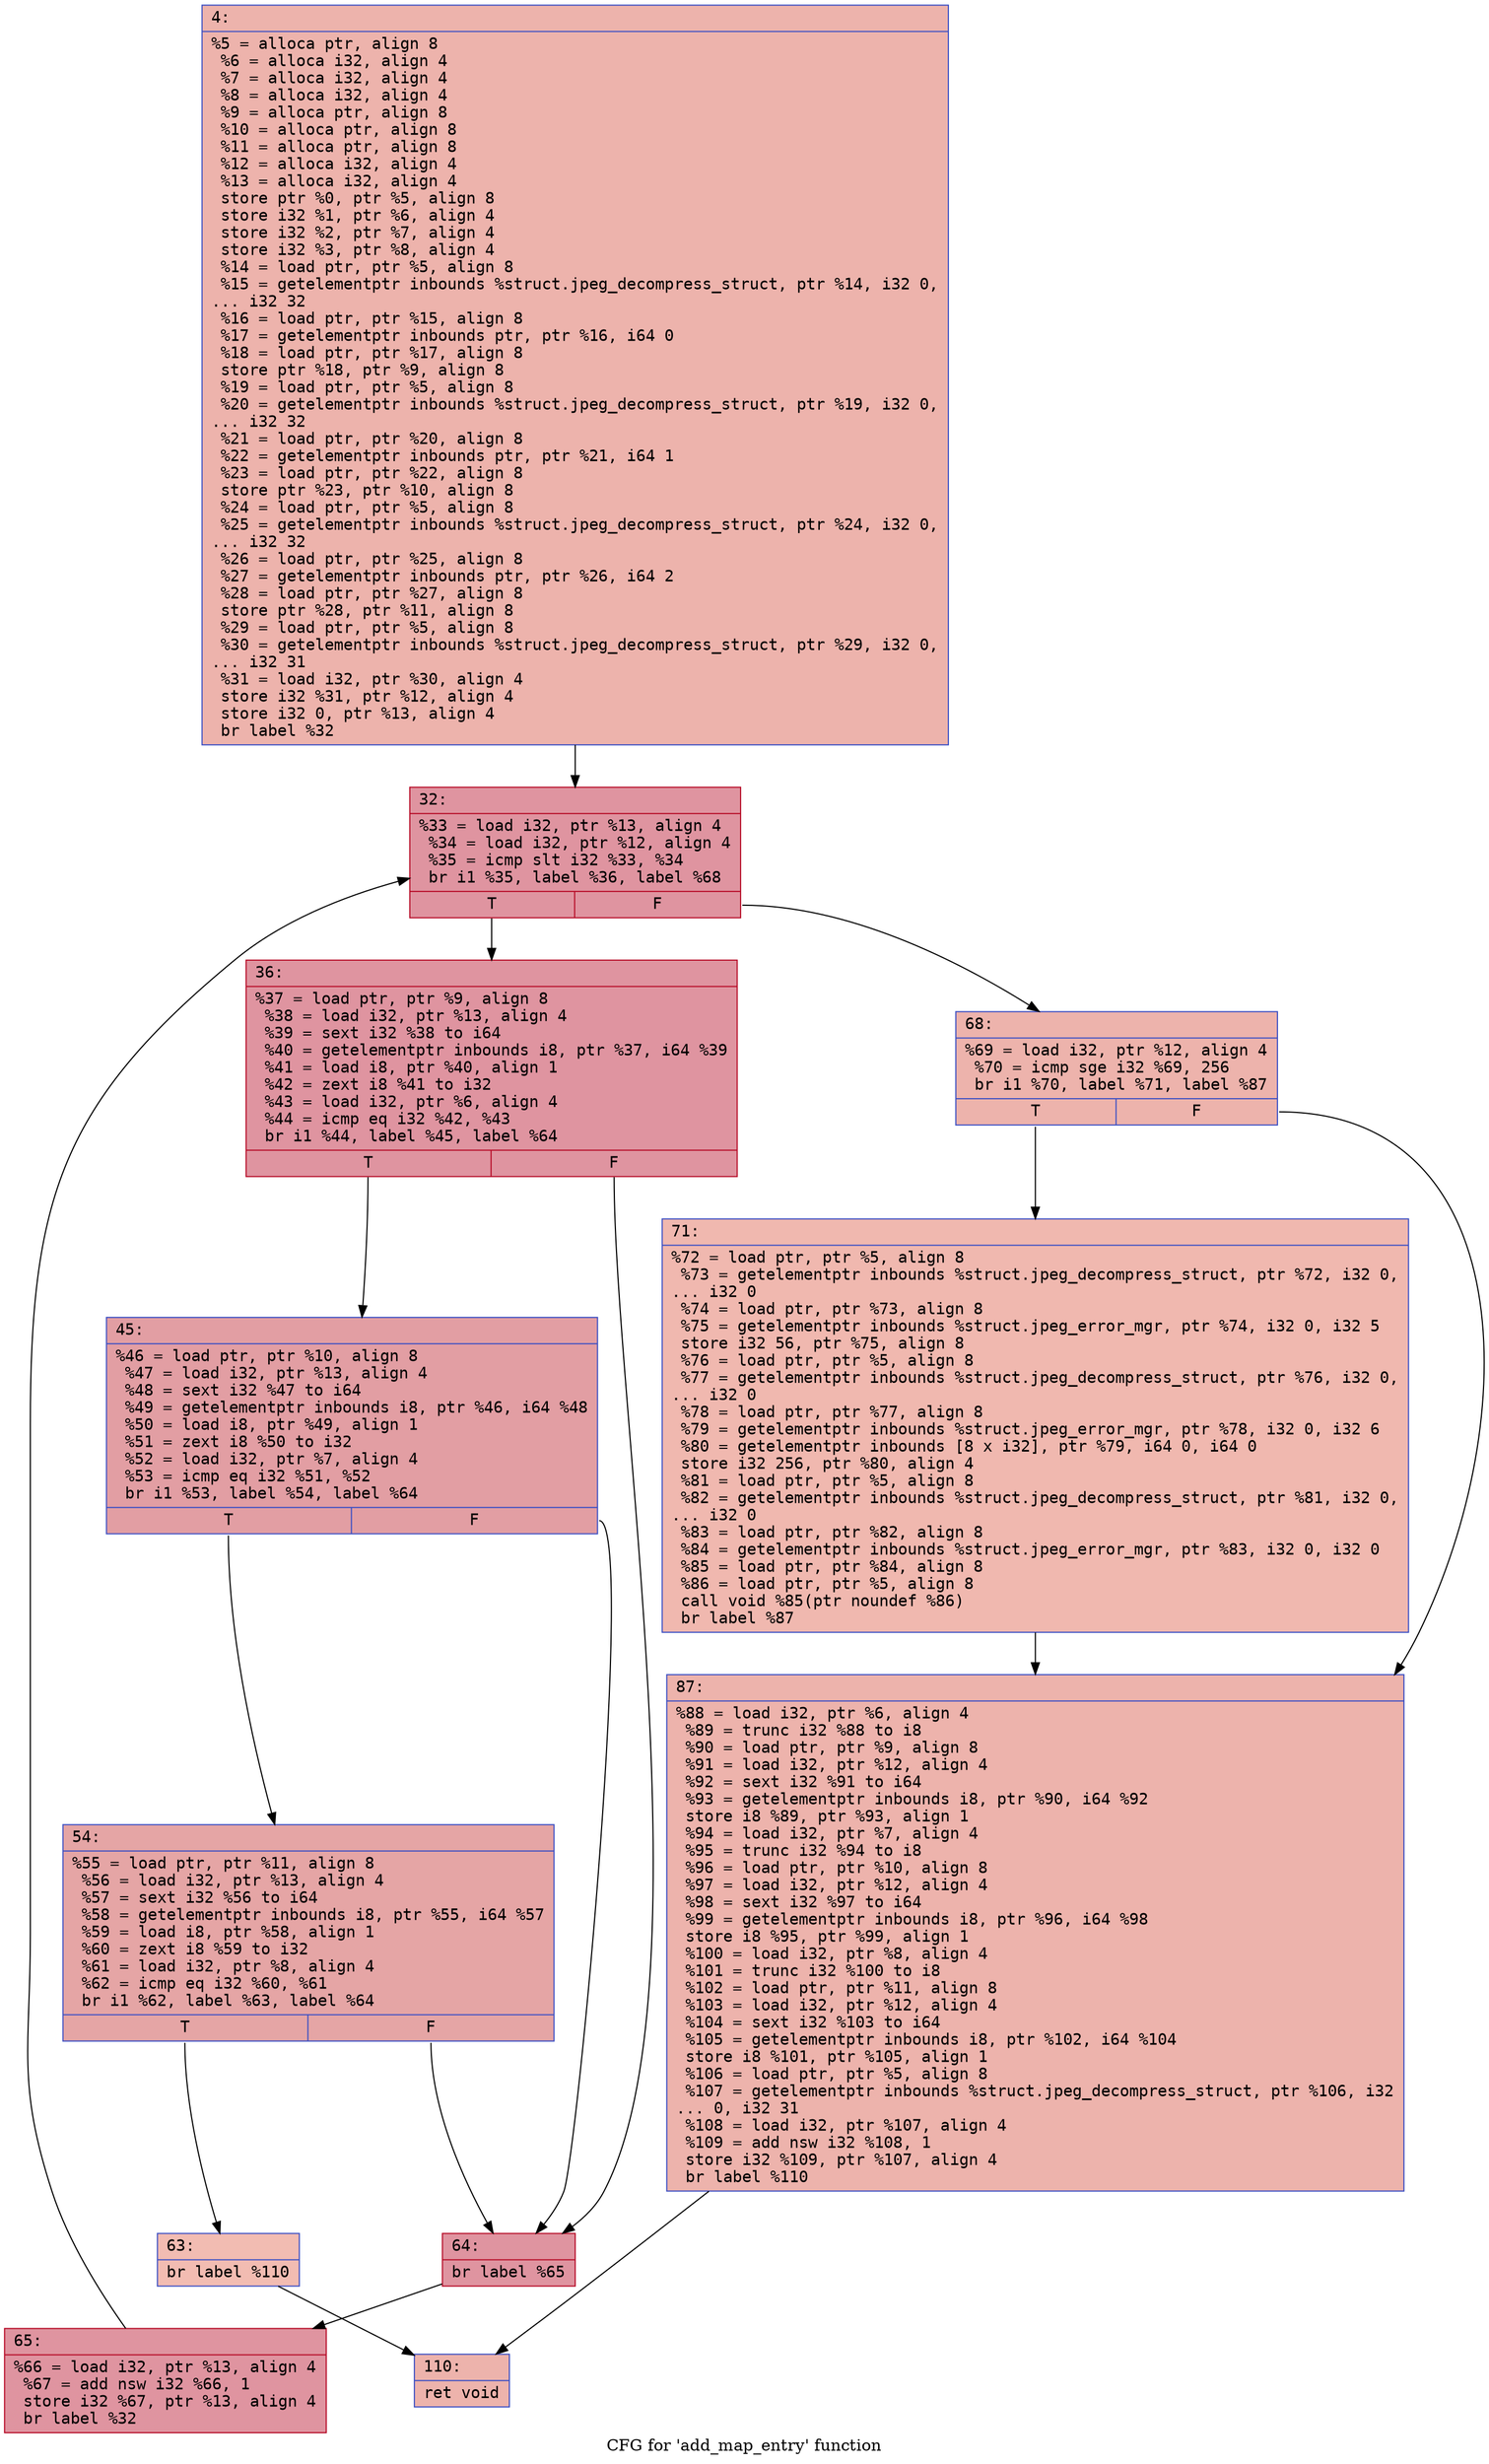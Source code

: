 digraph "CFG for 'add_map_entry' function" {
	label="CFG for 'add_map_entry' function";

	Node0x600003327250 [shape=record,color="#3d50c3ff", style=filled, fillcolor="#d6524470" fontname="Courier",label="{4:\l|  %5 = alloca ptr, align 8\l  %6 = alloca i32, align 4\l  %7 = alloca i32, align 4\l  %8 = alloca i32, align 4\l  %9 = alloca ptr, align 8\l  %10 = alloca ptr, align 8\l  %11 = alloca ptr, align 8\l  %12 = alloca i32, align 4\l  %13 = alloca i32, align 4\l  store ptr %0, ptr %5, align 8\l  store i32 %1, ptr %6, align 4\l  store i32 %2, ptr %7, align 4\l  store i32 %3, ptr %8, align 4\l  %14 = load ptr, ptr %5, align 8\l  %15 = getelementptr inbounds %struct.jpeg_decompress_struct, ptr %14, i32 0,\l... i32 32\l  %16 = load ptr, ptr %15, align 8\l  %17 = getelementptr inbounds ptr, ptr %16, i64 0\l  %18 = load ptr, ptr %17, align 8\l  store ptr %18, ptr %9, align 8\l  %19 = load ptr, ptr %5, align 8\l  %20 = getelementptr inbounds %struct.jpeg_decompress_struct, ptr %19, i32 0,\l... i32 32\l  %21 = load ptr, ptr %20, align 8\l  %22 = getelementptr inbounds ptr, ptr %21, i64 1\l  %23 = load ptr, ptr %22, align 8\l  store ptr %23, ptr %10, align 8\l  %24 = load ptr, ptr %5, align 8\l  %25 = getelementptr inbounds %struct.jpeg_decompress_struct, ptr %24, i32 0,\l... i32 32\l  %26 = load ptr, ptr %25, align 8\l  %27 = getelementptr inbounds ptr, ptr %26, i64 2\l  %28 = load ptr, ptr %27, align 8\l  store ptr %28, ptr %11, align 8\l  %29 = load ptr, ptr %5, align 8\l  %30 = getelementptr inbounds %struct.jpeg_decompress_struct, ptr %29, i32 0,\l... i32 31\l  %31 = load i32, ptr %30, align 4\l  store i32 %31, ptr %12, align 4\l  store i32 0, ptr %13, align 4\l  br label %32\l}"];
	Node0x600003327250 -> Node0x6000033272a0[tooltip="4 -> 32\nProbability 100.00%" ];
	Node0x6000033272a0 [shape=record,color="#b70d28ff", style=filled, fillcolor="#b70d2870" fontname="Courier",label="{32:\l|  %33 = load i32, ptr %13, align 4\l  %34 = load i32, ptr %12, align 4\l  %35 = icmp slt i32 %33, %34\l  br i1 %35, label %36, label %68\l|{<s0>T|<s1>F}}"];
	Node0x6000033272a0:s0 -> Node0x6000033272f0[tooltip="32 -> 36\nProbability 96.88%" ];
	Node0x6000033272a0:s1 -> Node0x6000033274d0[tooltip="32 -> 68\nProbability 3.12%" ];
	Node0x6000033272f0 [shape=record,color="#b70d28ff", style=filled, fillcolor="#b70d2870" fontname="Courier",label="{36:\l|  %37 = load ptr, ptr %9, align 8\l  %38 = load i32, ptr %13, align 4\l  %39 = sext i32 %38 to i64\l  %40 = getelementptr inbounds i8, ptr %37, i64 %39\l  %41 = load i8, ptr %40, align 1\l  %42 = zext i8 %41 to i32\l  %43 = load i32, ptr %6, align 4\l  %44 = icmp eq i32 %42, %43\l  br i1 %44, label %45, label %64\l|{<s0>T|<s1>F}}"];
	Node0x6000033272f0:s0 -> Node0x600003327340[tooltip="36 -> 45\nProbability 50.00%" ];
	Node0x6000033272f0:s1 -> Node0x600003327430[tooltip="36 -> 64\nProbability 50.00%" ];
	Node0x600003327340 [shape=record,color="#3d50c3ff", style=filled, fillcolor="#be242e70" fontname="Courier",label="{45:\l|  %46 = load ptr, ptr %10, align 8\l  %47 = load i32, ptr %13, align 4\l  %48 = sext i32 %47 to i64\l  %49 = getelementptr inbounds i8, ptr %46, i64 %48\l  %50 = load i8, ptr %49, align 1\l  %51 = zext i8 %50 to i32\l  %52 = load i32, ptr %7, align 4\l  %53 = icmp eq i32 %51, %52\l  br i1 %53, label %54, label %64\l|{<s0>T|<s1>F}}"];
	Node0x600003327340:s0 -> Node0x600003327390[tooltip="45 -> 54\nProbability 50.00%" ];
	Node0x600003327340:s1 -> Node0x600003327430[tooltip="45 -> 64\nProbability 50.00%" ];
	Node0x600003327390 [shape=record,color="#3d50c3ff", style=filled, fillcolor="#c5333470" fontname="Courier",label="{54:\l|  %55 = load ptr, ptr %11, align 8\l  %56 = load i32, ptr %13, align 4\l  %57 = sext i32 %56 to i64\l  %58 = getelementptr inbounds i8, ptr %55, i64 %57\l  %59 = load i8, ptr %58, align 1\l  %60 = zext i8 %59 to i32\l  %61 = load i32, ptr %8, align 4\l  %62 = icmp eq i32 %60, %61\l  br i1 %62, label %63, label %64\l|{<s0>T|<s1>F}}"];
	Node0x600003327390:s0 -> Node0x6000033273e0[tooltip="54 -> 63\nProbability 3.12%" ];
	Node0x600003327390:s1 -> Node0x600003327430[tooltip="54 -> 64\nProbability 96.88%" ];
	Node0x6000033273e0 [shape=record,color="#3d50c3ff", style=filled, fillcolor="#e1675170" fontname="Courier",label="{63:\l|  br label %110\l}"];
	Node0x6000033273e0 -> Node0x6000033275c0[tooltip="63 -> 110\nProbability 100.00%" ];
	Node0x600003327430 [shape=record,color="#b70d28ff", style=filled, fillcolor="#b70d2870" fontname="Courier",label="{64:\l|  br label %65\l}"];
	Node0x600003327430 -> Node0x600003327480[tooltip="64 -> 65\nProbability 100.00%" ];
	Node0x600003327480 [shape=record,color="#b70d28ff", style=filled, fillcolor="#b70d2870" fontname="Courier",label="{65:\l|  %66 = load i32, ptr %13, align 4\l  %67 = add nsw i32 %66, 1\l  store i32 %67, ptr %13, align 4\l  br label %32\l}"];
	Node0x600003327480 -> Node0x6000033272a0[tooltip="65 -> 32\nProbability 100.00%" ];
	Node0x6000033274d0 [shape=record,color="#3d50c3ff", style=filled, fillcolor="#d6524470" fontname="Courier",label="{68:\l|  %69 = load i32, ptr %12, align 4\l  %70 = icmp sge i32 %69, 256\l  br i1 %70, label %71, label %87\l|{<s0>T|<s1>F}}"];
	Node0x6000033274d0:s0 -> Node0x600003327520[tooltip="68 -> 71\nProbability 50.00%" ];
	Node0x6000033274d0:s1 -> Node0x600003327570[tooltip="68 -> 87\nProbability 50.00%" ];
	Node0x600003327520 [shape=record,color="#3d50c3ff", style=filled, fillcolor="#dc5d4a70" fontname="Courier",label="{71:\l|  %72 = load ptr, ptr %5, align 8\l  %73 = getelementptr inbounds %struct.jpeg_decompress_struct, ptr %72, i32 0,\l... i32 0\l  %74 = load ptr, ptr %73, align 8\l  %75 = getelementptr inbounds %struct.jpeg_error_mgr, ptr %74, i32 0, i32 5\l  store i32 56, ptr %75, align 8\l  %76 = load ptr, ptr %5, align 8\l  %77 = getelementptr inbounds %struct.jpeg_decompress_struct, ptr %76, i32 0,\l... i32 0\l  %78 = load ptr, ptr %77, align 8\l  %79 = getelementptr inbounds %struct.jpeg_error_mgr, ptr %78, i32 0, i32 6\l  %80 = getelementptr inbounds [8 x i32], ptr %79, i64 0, i64 0\l  store i32 256, ptr %80, align 4\l  %81 = load ptr, ptr %5, align 8\l  %82 = getelementptr inbounds %struct.jpeg_decompress_struct, ptr %81, i32 0,\l... i32 0\l  %83 = load ptr, ptr %82, align 8\l  %84 = getelementptr inbounds %struct.jpeg_error_mgr, ptr %83, i32 0, i32 0\l  %85 = load ptr, ptr %84, align 8\l  %86 = load ptr, ptr %5, align 8\l  call void %85(ptr noundef %86)\l  br label %87\l}"];
	Node0x600003327520 -> Node0x600003327570[tooltip="71 -> 87\nProbability 100.00%" ];
	Node0x600003327570 [shape=record,color="#3d50c3ff", style=filled, fillcolor="#d6524470" fontname="Courier",label="{87:\l|  %88 = load i32, ptr %6, align 4\l  %89 = trunc i32 %88 to i8\l  %90 = load ptr, ptr %9, align 8\l  %91 = load i32, ptr %12, align 4\l  %92 = sext i32 %91 to i64\l  %93 = getelementptr inbounds i8, ptr %90, i64 %92\l  store i8 %89, ptr %93, align 1\l  %94 = load i32, ptr %7, align 4\l  %95 = trunc i32 %94 to i8\l  %96 = load ptr, ptr %10, align 8\l  %97 = load i32, ptr %12, align 4\l  %98 = sext i32 %97 to i64\l  %99 = getelementptr inbounds i8, ptr %96, i64 %98\l  store i8 %95, ptr %99, align 1\l  %100 = load i32, ptr %8, align 4\l  %101 = trunc i32 %100 to i8\l  %102 = load ptr, ptr %11, align 8\l  %103 = load i32, ptr %12, align 4\l  %104 = sext i32 %103 to i64\l  %105 = getelementptr inbounds i8, ptr %102, i64 %104\l  store i8 %101, ptr %105, align 1\l  %106 = load ptr, ptr %5, align 8\l  %107 = getelementptr inbounds %struct.jpeg_decompress_struct, ptr %106, i32\l... 0, i32 31\l  %108 = load i32, ptr %107, align 4\l  %109 = add nsw i32 %108, 1\l  store i32 %109, ptr %107, align 4\l  br label %110\l}"];
	Node0x600003327570 -> Node0x6000033275c0[tooltip="87 -> 110\nProbability 100.00%" ];
	Node0x6000033275c0 [shape=record,color="#3d50c3ff", style=filled, fillcolor="#d6524470" fontname="Courier",label="{110:\l|  ret void\l}"];
}
